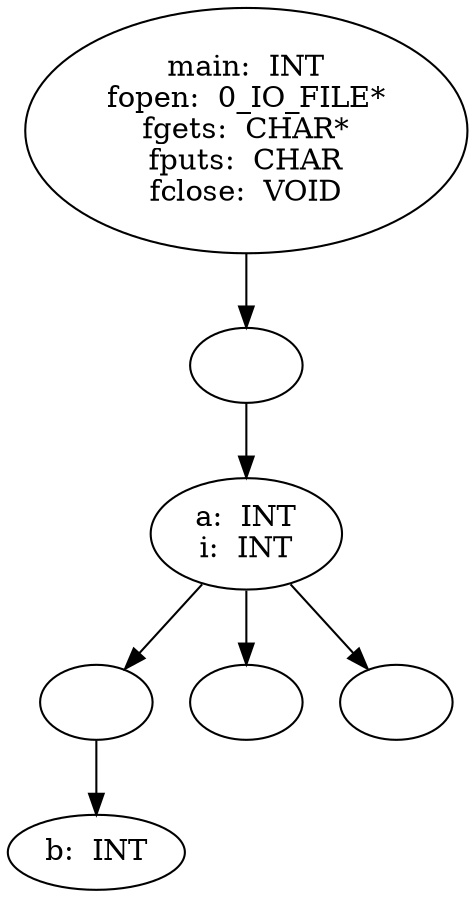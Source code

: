 digraph AST {
  "125702257277680" [label="main:  INT
fopen:  0_IO_FILE*
fgets:  CHAR*
fputs:  CHAR
fclose:  VOID"];
  "125702257277680" -> "125702257265296";
  "125702257265296" [label=""];
  "125702257265296" -> "125702257269712";
  "125702257269712" [label="a:  INT
i:  INT"];
  "125702257269712" -> "125702257273984";
  "125702257269712" -> "125702257267744";
  "125702257269712" -> "125702257266640";
  "125702257273984" [label=""];
  "125702257273984" -> "125702257270528";
  "125702257270528" [label="b:  INT"];
  "125702257267744" [label=""];
  "125702257266640" [label=""];
}
